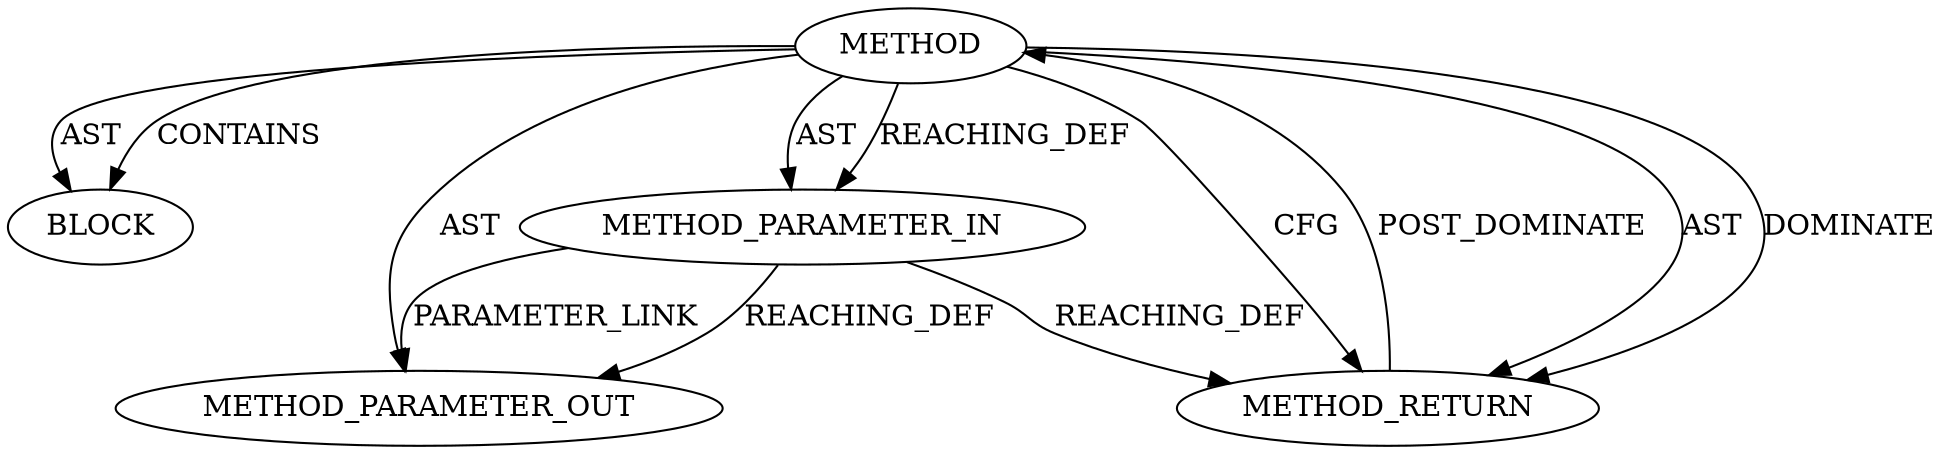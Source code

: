 digraph {
  26823 [label=BLOCK ORDER=1 ARGUMENT_INDEX=1 CODE="<empty>" TYPE_FULL_NAME="ANY"]
  26822 [label=METHOD_PARAMETER_IN ORDER=1 CODE="p1" IS_VARIADIC=false TYPE_FULL_NAME="ANY" EVALUATION_STRATEGY="BY_VALUE" INDEX=1 NAME="p1"]
  26821 [label=METHOD AST_PARENT_TYPE="NAMESPACE_BLOCK" AST_PARENT_FULL_NAME="<global>" ORDER=0 CODE="<empty>" FULL_NAME="CMS_RecipientInfo_type" IS_EXTERNAL=true FILENAME="<empty>" SIGNATURE="" NAME="CMS_RecipientInfo_type"]
  26824 [label=METHOD_RETURN ORDER=2 CODE="RET" TYPE_FULL_NAME="ANY" EVALUATION_STRATEGY="BY_VALUE"]
  27727 [label=METHOD_PARAMETER_OUT ORDER=1 CODE="p1" IS_VARIADIC=false TYPE_FULL_NAME="ANY" EVALUATION_STRATEGY="BY_VALUE" INDEX=1 NAME="p1"]
  26822 -> 26824 [label=REACHING_DEF VARIABLE="p1"]
  26821 -> 27727 [label=AST ]
  26822 -> 27727 [label=REACHING_DEF VARIABLE="p1"]
  26821 -> 26823 [label=CONTAINS ]
  26821 -> 26824 [label=AST ]
  26821 -> 26824 [label=DOMINATE ]
  26821 -> 26824 [label=CFG ]
  26821 -> 26822 [label=REACHING_DEF VARIABLE=""]
  26821 -> 26823 [label=AST ]
  26822 -> 27727 [label=PARAMETER_LINK ]
  26824 -> 26821 [label=POST_DOMINATE ]
  26821 -> 26822 [label=AST ]
}
